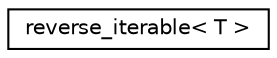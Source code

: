 digraph "Graphical Class Hierarchy"
{
 // LATEX_PDF_SIZE
  edge [fontname="Helvetica",fontsize="10",labelfontname="Helvetica",labelfontsize="10"];
  node [fontname="Helvetica",fontsize="10",shape=record];
  rankdir="LR";
  Node0 [label="reverse_iterable\< T \>",height=0.2,width=0.4,color="black", fillcolor="white", style="filled",URL="$classarm__compute_1_1utils_1_1iterable_1_1reverse__iterable.xhtml",tooltip="Reverse range iterable class."];
}

